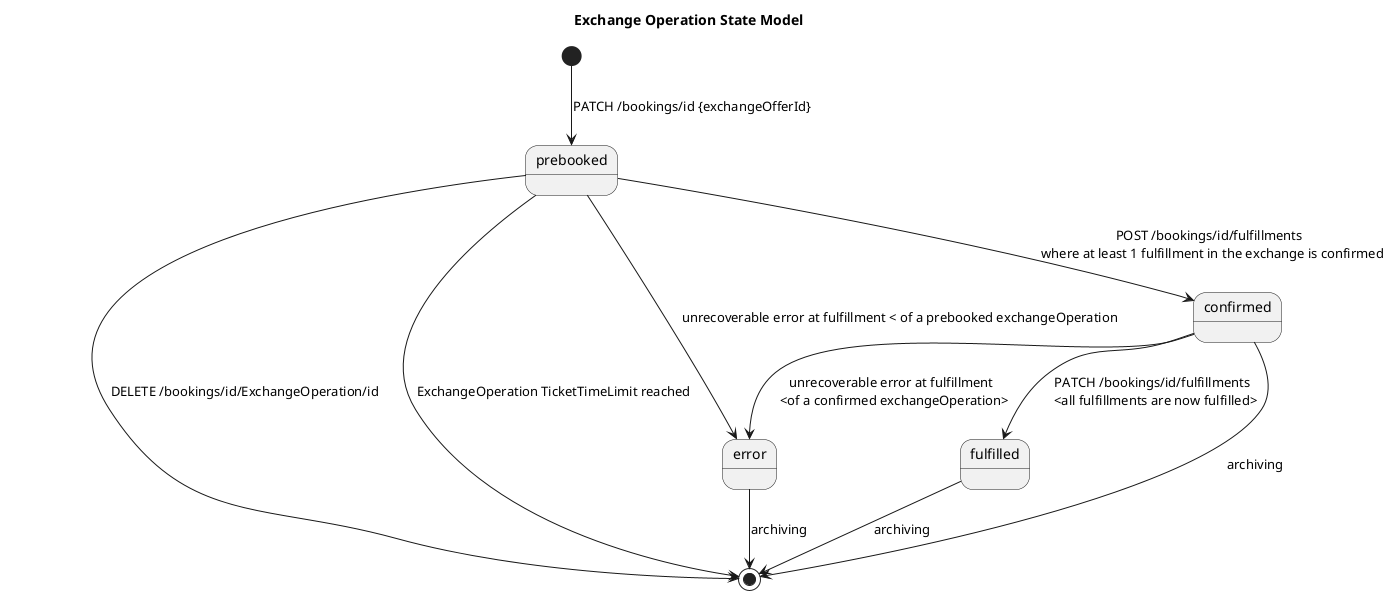@startuml
title "Exchange Operation State Model"

[*] --> prebooked: PATCH /bookings/id {exchangeOfferId}
prebooked --> confirmed: POST /bookings/id/fulfillments \n where at least 1 fulfillment in the exchange is confirmed
prebooked --> [*]: DELETE /bookings/id/ExchangeOperation/id
prebooked --> [*]: ExchangeOperation TicketTimeLimit reached
prebooked --> error: unrecoverable error at fulfillment < of a prebooked exchangeOperation
confirmed --> fulfilled: PATCH /bookings/id/fulfillments \n <all fulfillments are now fulfilled>
confirmed --> error: unrecoverable error at fulfillment \n <of a confirmed exchangeOperation>
confirmed --> [*] : archiving
fulfilled --> [*] : archiving
error --> [*] : archiving
@enduml